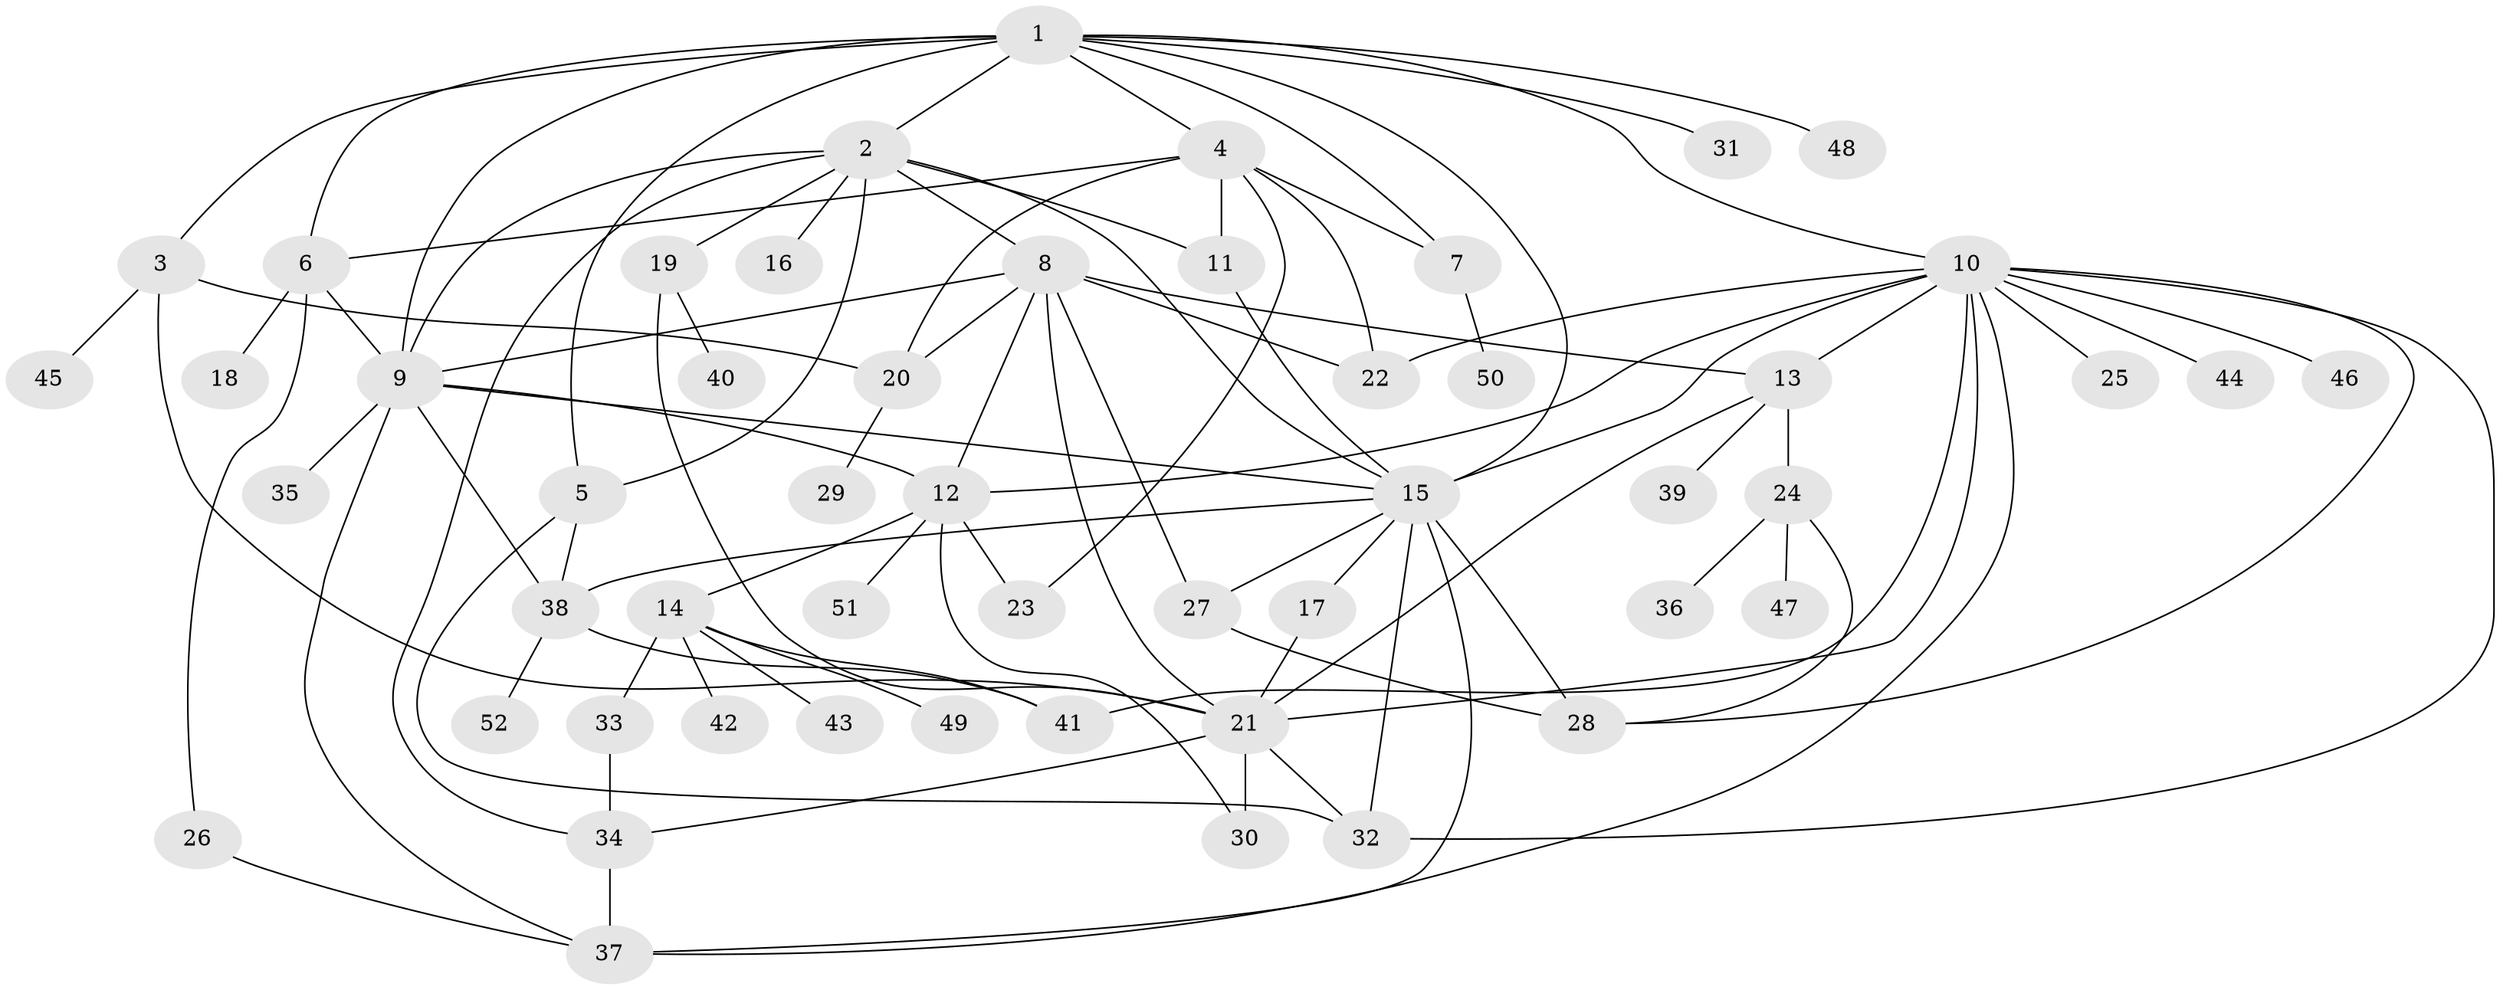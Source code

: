 // original degree distribution, {13: 0.019230769230769232, 15: 0.009615384615384616, 5: 0.07692307692307693, 8: 0.028846153846153848, 2: 0.25, 4: 0.04807692307692308, 1: 0.4326923076923077, 7: 0.009615384615384616, 3: 0.07692307692307693, 14: 0.009615384615384616, 6: 0.019230769230769232, 16: 0.009615384615384616, 11: 0.009615384615384616}
// Generated by graph-tools (version 1.1) at 2025/50/03/04/25 22:50:08]
// undirected, 52 vertices, 93 edges
graph export_dot {
  node [color=gray90,style=filled];
  1;
  2;
  3;
  4;
  5;
  6;
  7;
  8;
  9;
  10;
  11;
  12;
  13;
  14;
  15;
  16;
  17;
  18;
  19;
  20;
  21;
  22;
  23;
  24;
  25;
  26;
  27;
  28;
  29;
  30;
  31;
  32;
  33;
  34;
  35;
  36;
  37;
  38;
  39;
  40;
  41;
  42;
  43;
  44;
  45;
  46;
  47;
  48;
  49;
  50;
  51;
  52;
  1 -- 2 [weight=1.0];
  1 -- 3 [weight=1.0];
  1 -- 4 [weight=1.0];
  1 -- 5 [weight=1.0];
  1 -- 6 [weight=1.0];
  1 -- 7 [weight=1.0];
  1 -- 9 [weight=2.0];
  1 -- 10 [weight=1.0];
  1 -- 15 [weight=1.0];
  1 -- 31 [weight=1.0];
  1 -- 48 [weight=1.0];
  2 -- 5 [weight=1.0];
  2 -- 8 [weight=2.0];
  2 -- 9 [weight=1.0];
  2 -- 11 [weight=1.0];
  2 -- 15 [weight=1.0];
  2 -- 16 [weight=2.0];
  2 -- 19 [weight=1.0];
  2 -- 34 [weight=1.0];
  3 -- 20 [weight=1.0];
  3 -- 21 [weight=1.0];
  3 -- 45 [weight=1.0];
  4 -- 6 [weight=1.0];
  4 -- 7 [weight=1.0];
  4 -- 11 [weight=1.0];
  4 -- 20 [weight=1.0];
  4 -- 22 [weight=1.0];
  4 -- 23 [weight=1.0];
  5 -- 32 [weight=1.0];
  5 -- 38 [weight=3.0];
  6 -- 9 [weight=1.0];
  6 -- 18 [weight=1.0];
  6 -- 26 [weight=1.0];
  7 -- 50 [weight=1.0];
  8 -- 9 [weight=1.0];
  8 -- 12 [weight=1.0];
  8 -- 13 [weight=1.0];
  8 -- 20 [weight=1.0];
  8 -- 21 [weight=1.0];
  8 -- 22 [weight=6.0];
  8 -- 27 [weight=1.0];
  9 -- 12 [weight=1.0];
  9 -- 15 [weight=1.0];
  9 -- 35 [weight=2.0];
  9 -- 37 [weight=1.0];
  9 -- 38 [weight=1.0];
  10 -- 12 [weight=1.0];
  10 -- 13 [weight=1.0];
  10 -- 15 [weight=1.0];
  10 -- 21 [weight=1.0];
  10 -- 22 [weight=1.0];
  10 -- 25 [weight=1.0];
  10 -- 28 [weight=1.0];
  10 -- 32 [weight=1.0];
  10 -- 37 [weight=1.0];
  10 -- 41 [weight=1.0];
  10 -- 44 [weight=1.0];
  10 -- 46 [weight=1.0];
  11 -- 15 [weight=1.0];
  12 -- 14 [weight=1.0];
  12 -- 23 [weight=1.0];
  12 -- 30 [weight=1.0];
  12 -- 51 [weight=1.0];
  13 -- 21 [weight=1.0];
  13 -- 24 [weight=1.0];
  13 -- 39 [weight=1.0];
  14 -- 33 [weight=1.0];
  14 -- 41 [weight=1.0];
  14 -- 42 [weight=1.0];
  14 -- 43 [weight=1.0];
  14 -- 49 [weight=1.0];
  15 -- 17 [weight=1.0];
  15 -- 27 [weight=1.0];
  15 -- 28 [weight=4.0];
  15 -- 32 [weight=1.0];
  15 -- 37 [weight=1.0];
  15 -- 38 [weight=1.0];
  17 -- 21 [weight=1.0];
  19 -- 21 [weight=1.0];
  19 -- 40 [weight=1.0];
  20 -- 29 [weight=1.0];
  21 -- 30 [weight=2.0];
  21 -- 32 [weight=1.0];
  21 -- 34 [weight=1.0];
  24 -- 28 [weight=1.0];
  24 -- 36 [weight=1.0];
  24 -- 47 [weight=1.0];
  26 -- 37 [weight=1.0];
  27 -- 28 [weight=1.0];
  33 -- 34 [weight=1.0];
  34 -- 37 [weight=1.0];
  38 -- 41 [weight=1.0];
  38 -- 52 [weight=1.0];
}

